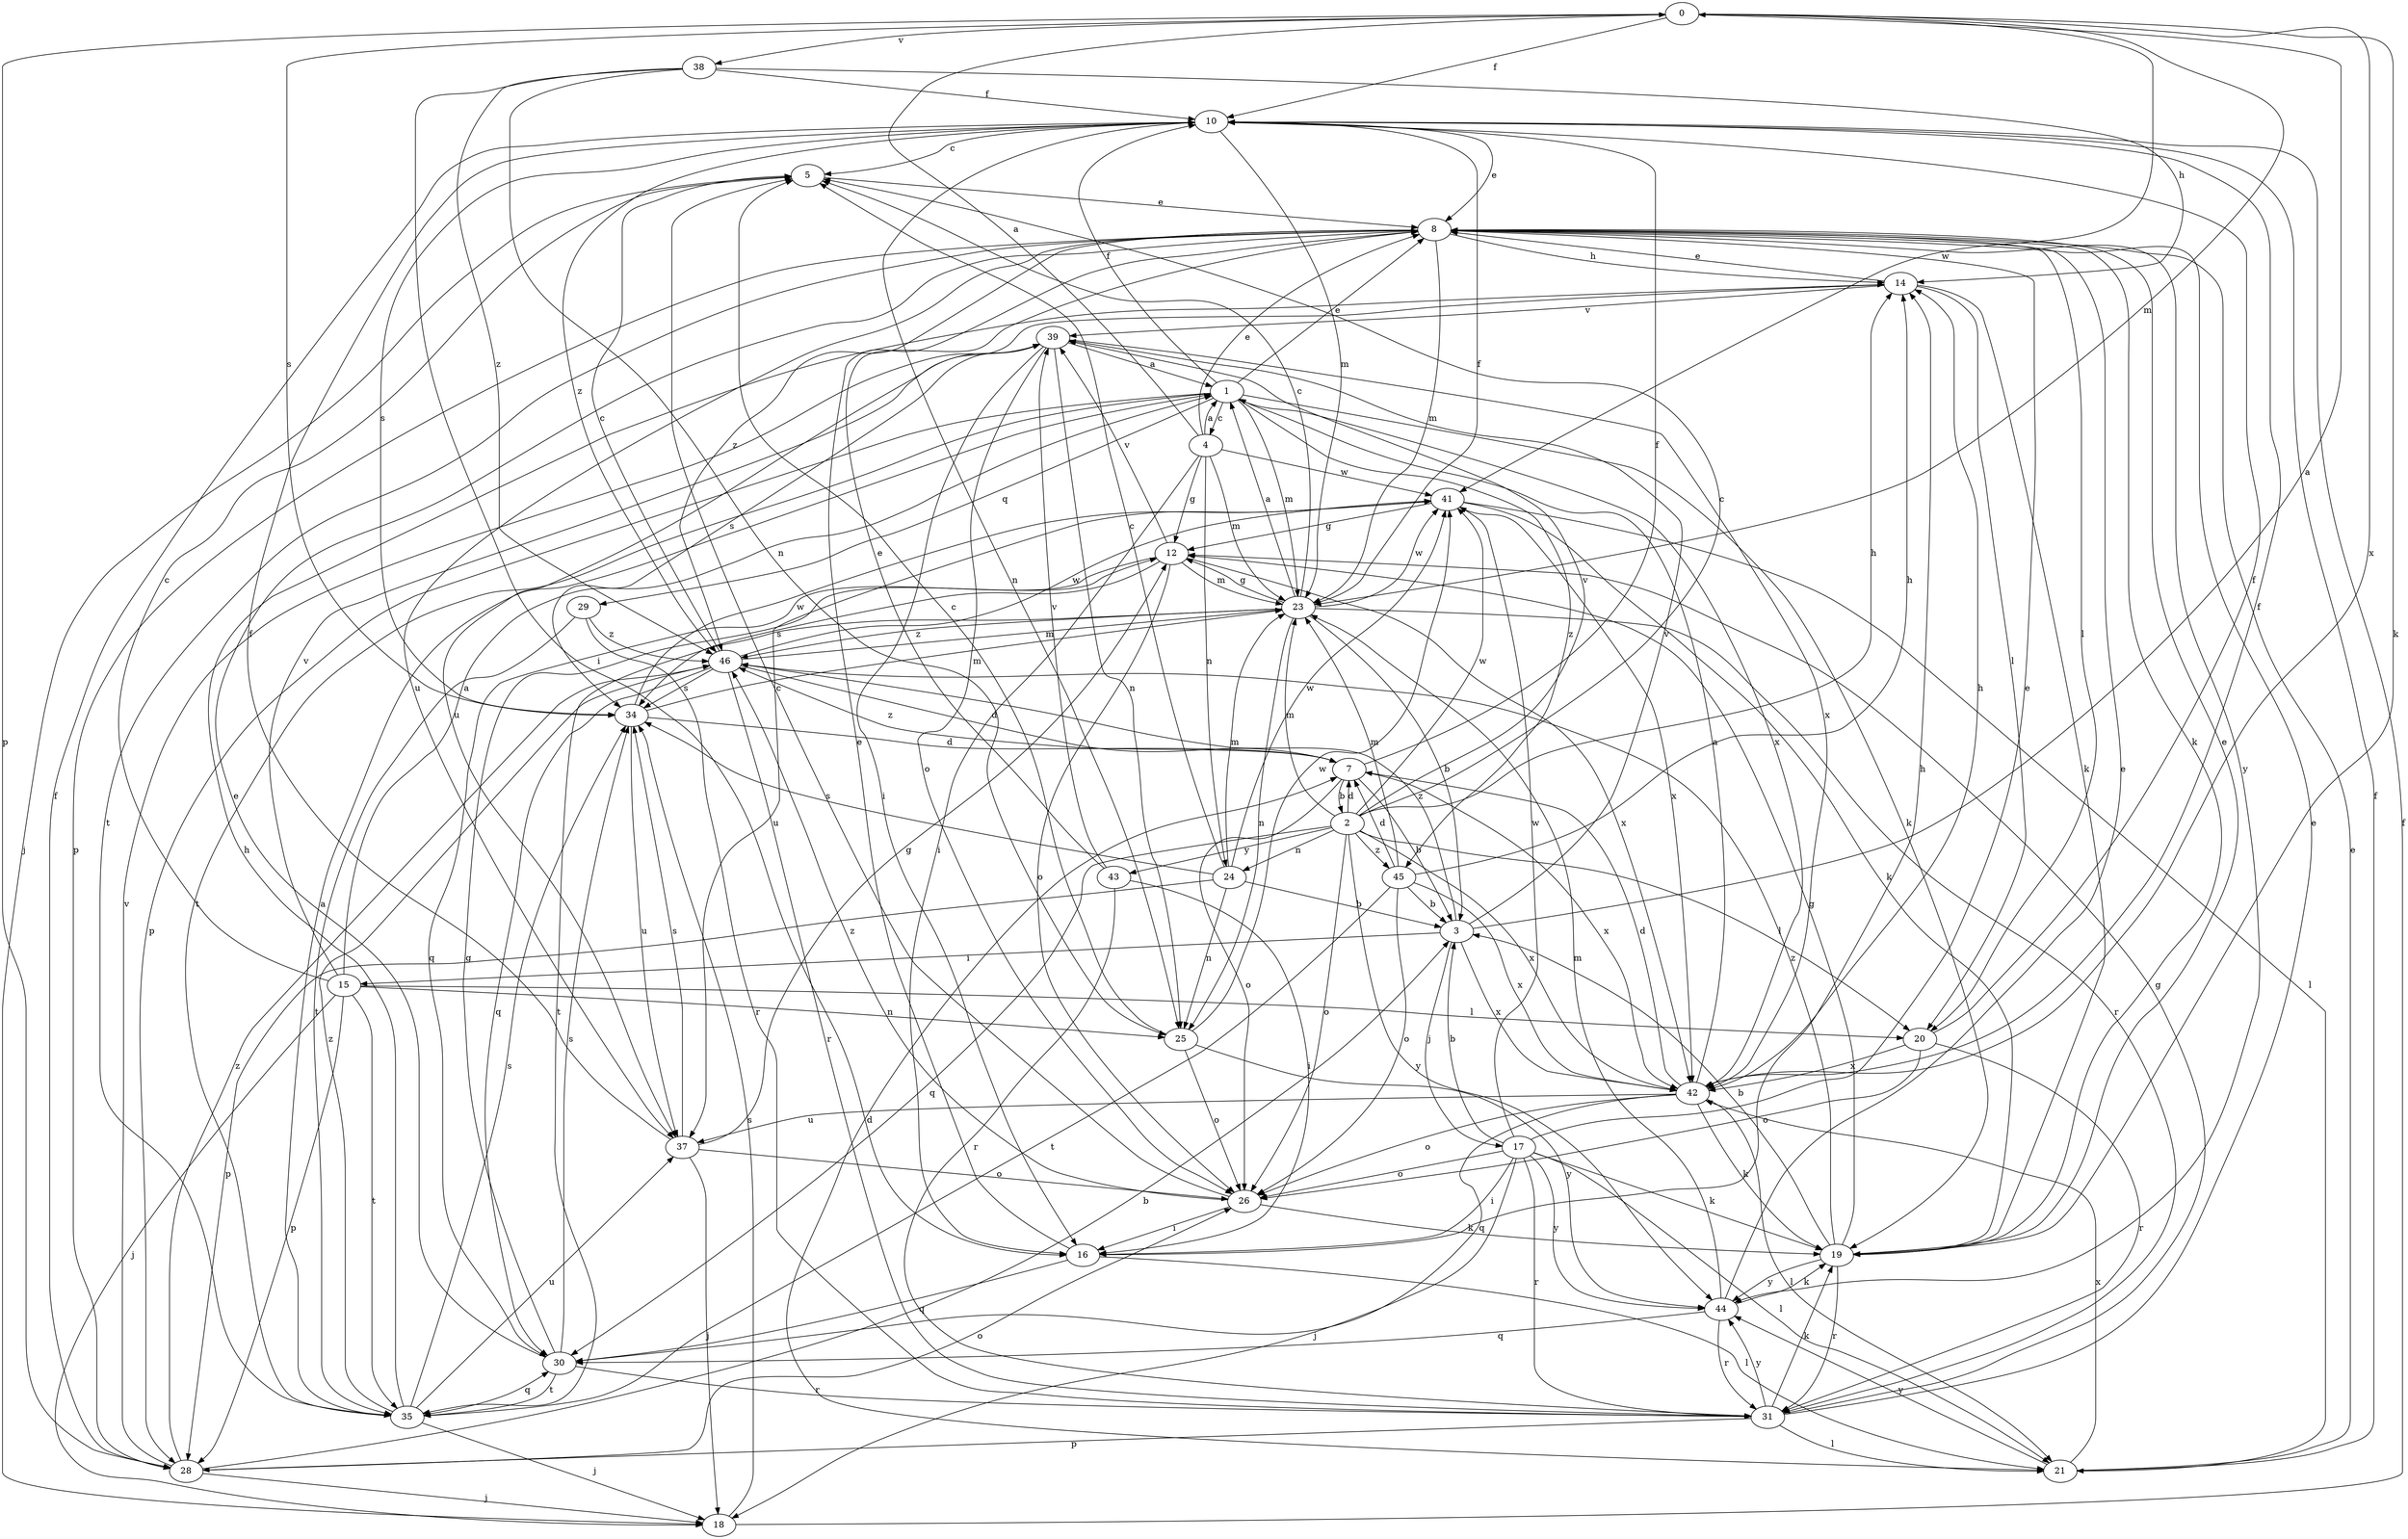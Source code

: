 strict digraph  {
0;
1;
2;
3;
4;
5;
7;
8;
10;
12;
14;
15;
16;
17;
18;
19;
20;
21;
23;
24;
25;
26;
28;
29;
30;
31;
34;
35;
37;
38;
39;
41;
42;
43;
44;
45;
46;
0 -> 10  [label=f];
0 -> 19  [label=k];
0 -> 23  [label=m];
0 -> 28  [label=p];
0 -> 34  [label=s];
0 -> 38  [label=v];
0 -> 41  [label=w];
0 -> 42  [label=x];
1 -> 4  [label=c];
1 -> 8  [label=e];
1 -> 10  [label=f];
1 -> 19  [label=k];
1 -> 23  [label=m];
1 -> 28  [label=p];
1 -> 29  [label=q];
1 -> 35  [label=t];
1 -> 42  [label=x];
1 -> 45  [label=z];
2 -> 5  [label=c];
2 -> 7  [label=d];
2 -> 14  [label=h];
2 -> 20  [label=l];
2 -> 23  [label=m];
2 -> 24  [label=n];
2 -> 26  [label=o];
2 -> 30  [label=q];
2 -> 39  [label=v];
2 -> 41  [label=w];
2 -> 42  [label=x];
2 -> 43  [label=y];
2 -> 44  [label=y];
2 -> 45  [label=z];
3 -> 0  [label=a];
3 -> 15  [label=i];
3 -> 17  [label=j];
3 -> 39  [label=v];
3 -> 42  [label=x];
3 -> 46  [label=z];
4 -> 0  [label=a];
4 -> 1  [label=a];
4 -> 8  [label=e];
4 -> 12  [label=g];
4 -> 16  [label=i];
4 -> 23  [label=m];
4 -> 24  [label=n];
4 -> 41  [label=w];
5 -> 8  [label=e];
5 -> 18  [label=j];
7 -> 2  [label=b];
7 -> 3  [label=b];
7 -> 10  [label=f];
7 -> 26  [label=o];
7 -> 42  [label=x];
7 -> 46  [label=z];
8 -> 14  [label=h];
8 -> 19  [label=k];
8 -> 20  [label=l];
8 -> 23  [label=m];
8 -> 28  [label=p];
8 -> 35  [label=t];
8 -> 37  [label=u];
8 -> 44  [label=y];
8 -> 46  [label=z];
10 -> 5  [label=c];
10 -> 8  [label=e];
10 -> 23  [label=m];
10 -> 25  [label=n];
10 -> 34  [label=s];
10 -> 46  [label=z];
12 -> 23  [label=m];
12 -> 26  [label=o];
12 -> 30  [label=q];
12 -> 34  [label=s];
12 -> 39  [label=v];
12 -> 42  [label=x];
14 -> 8  [label=e];
14 -> 19  [label=k];
14 -> 20  [label=l];
14 -> 37  [label=u];
14 -> 39  [label=v];
15 -> 1  [label=a];
15 -> 5  [label=c];
15 -> 18  [label=j];
15 -> 20  [label=l];
15 -> 25  [label=n];
15 -> 28  [label=p];
15 -> 35  [label=t];
15 -> 39  [label=v];
16 -> 8  [label=e];
16 -> 14  [label=h];
16 -> 21  [label=l];
16 -> 30  [label=q];
17 -> 3  [label=b];
17 -> 8  [label=e];
17 -> 16  [label=i];
17 -> 18  [label=j];
17 -> 19  [label=k];
17 -> 21  [label=l];
17 -> 26  [label=o];
17 -> 31  [label=r];
17 -> 41  [label=w];
17 -> 44  [label=y];
18 -> 10  [label=f];
18 -> 34  [label=s];
19 -> 3  [label=b];
19 -> 8  [label=e];
19 -> 12  [label=g];
19 -> 31  [label=r];
19 -> 44  [label=y];
19 -> 46  [label=z];
20 -> 10  [label=f];
20 -> 26  [label=o];
20 -> 31  [label=r];
20 -> 42  [label=x];
21 -> 7  [label=d];
21 -> 8  [label=e];
21 -> 10  [label=f];
21 -> 42  [label=x];
21 -> 44  [label=y];
23 -> 1  [label=a];
23 -> 3  [label=b];
23 -> 5  [label=c];
23 -> 10  [label=f];
23 -> 12  [label=g];
23 -> 25  [label=n];
23 -> 31  [label=r];
23 -> 35  [label=t];
23 -> 41  [label=w];
23 -> 46  [label=z];
24 -> 3  [label=b];
24 -> 5  [label=c];
24 -> 23  [label=m];
24 -> 25  [label=n];
24 -> 28  [label=p];
24 -> 34  [label=s];
24 -> 41  [label=w];
25 -> 5  [label=c];
25 -> 26  [label=o];
25 -> 41  [label=w];
25 -> 44  [label=y];
26 -> 5  [label=c];
26 -> 16  [label=i];
26 -> 19  [label=k];
26 -> 46  [label=z];
28 -> 3  [label=b];
28 -> 10  [label=f];
28 -> 18  [label=j];
28 -> 26  [label=o];
28 -> 39  [label=v];
28 -> 46  [label=z];
29 -> 31  [label=r];
29 -> 35  [label=t];
29 -> 46  [label=z];
30 -> 8  [label=e];
30 -> 12  [label=g];
30 -> 31  [label=r];
30 -> 34  [label=s];
30 -> 35  [label=t];
31 -> 8  [label=e];
31 -> 12  [label=g];
31 -> 19  [label=k];
31 -> 21  [label=l];
31 -> 28  [label=p];
31 -> 44  [label=y];
34 -> 7  [label=d];
34 -> 23  [label=m];
34 -> 37  [label=u];
34 -> 41  [label=w];
35 -> 1  [label=a];
35 -> 14  [label=h];
35 -> 18  [label=j];
35 -> 30  [label=q];
35 -> 34  [label=s];
35 -> 37  [label=u];
35 -> 46  [label=z];
37 -> 10  [label=f];
37 -> 12  [label=g];
37 -> 18  [label=j];
37 -> 26  [label=o];
37 -> 34  [label=s];
38 -> 10  [label=f];
38 -> 14  [label=h];
38 -> 16  [label=i];
38 -> 25  [label=n];
38 -> 46  [label=z];
39 -> 1  [label=a];
39 -> 16  [label=i];
39 -> 25  [label=n];
39 -> 26  [label=o];
39 -> 34  [label=s];
39 -> 42  [label=x];
41 -> 12  [label=g];
41 -> 19  [label=k];
41 -> 21  [label=l];
41 -> 37  [label=u];
41 -> 42  [label=x];
42 -> 1  [label=a];
42 -> 7  [label=d];
42 -> 10  [label=f];
42 -> 14  [label=h];
42 -> 19  [label=k];
42 -> 21  [label=l];
42 -> 26  [label=o];
42 -> 30  [label=q];
42 -> 37  [label=u];
43 -> 8  [label=e];
43 -> 16  [label=i];
43 -> 31  [label=r];
43 -> 39  [label=v];
44 -> 8  [label=e];
44 -> 19  [label=k];
44 -> 23  [label=m];
44 -> 30  [label=q];
44 -> 31  [label=r];
45 -> 3  [label=b];
45 -> 7  [label=d];
45 -> 14  [label=h];
45 -> 23  [label=m];
45 -> 26  [label=o];
45 -> 35  [label=t];
45 -> 42  [label=x];
46 -> 5  [label=c];
46 -> 7  [label=d];
46 -> 23  [label=m];
46 -> 30  [label=q];
46 -> 31  [label=r];
46 -> 34  [label=s];
46 -> 41  [label=w];
}
